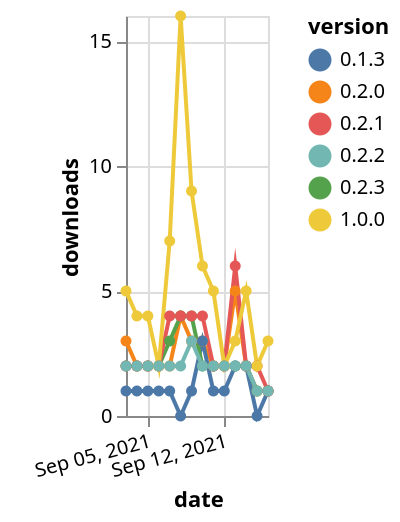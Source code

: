 {"$schema": "https://vega.github.io/schema/vega-lite/v5.json", "description": "A simple bar chart with embedded data.", "data": {"values": [{"date": "2021-09-03", "total": 1568, "delta": 3, "version": "0.2.0"}, {"date": "2021-09-04", "total": 1570, "delta": 2, "version": "0.2.0"}, {"date": "2021-09-05", "total": 1572, "delta": 2, "version": "0.2.0"}, {"date": "2021-09-06", "total": 1574, "delta": 2, "version": "0.2.0"}, {"date": "2021-09-07", "total": 1576, "delta": 2, "version": "0.2.0"}, {"date": "2021-09-08", "total": 1580, "delta": 4, "version": "0.2.0"}, {"date": "2021-09-09", "total": 1583, "delta": 3, "version": "0.2.0"}, {"date": "2021-09-10", "total": 1586, "delta": 3, "version": "0.2.0"}, {"date": "2021-09-11", "total": 1588, "delta": 2, "version": "0.2.0"}, {"date": "2021-09-12", "total": 1590, "delta": 2, "version": "0.2.0"}, {"date": "2021-09-13", "total": 1595, "delta": 5, "version": "0.2.0"}, {"date": "2021-09-14", "total": 1597, "delta": 2, "version": "0.2.0"}, {"date": "2021-09-15", "total": 1598, "delta": 1, "version": "0.2.0"}, {"date": "2021-09-16", "total": 1599, "delta": 1, "version": "0.2.0"}, {"date": "2021-09-03", "total": 333, "delta": 1, "version": "0.1.3"}, {"date": "2021-09-04", "total": 334, "delta": 1, "version": "0.1.3"}, {"date": "2021-09-05", "total": 335, "delta": 1, "version": "0.1.3"}, {"date": "2021-09-06", "total": 336, "delta": 1, "version": "0.1.3"}, {"date": "2021-09-07", "total": 337, "delta": 1, "version": "0.1.3"}, {"date": "2021-09-08", "total": 337, "delta": 0, "version": "0.1.3"}, {"date": "2021-09-09", "total": 338, "delta": 1, "version": "0.1.3"}, {"date": "2021-09-10", "total": 341, "delta": 3, "version": "0.1.3"}, {"date": "2021-09-11", "total": 342, "delta": 1, "version": "0.1.3"}, {"date": "2021-09-12", "total": 343, "delta": 1, "version": "0.1.3"}, {"date": "2021-09-13", "total": 345, "delta": 2, "version": "0.1.3"}, {"date": "2021-09-14", "total": 347, "delta": 2, "version": "0.1.3"}, {"date": "2021-09-15", "total": 347, "delta": 0, "version": "0.1.3"}, {"date": "2021-09-16", "total": 348, "delta": 1, "version": "0.1.3"}, {"date": "2021-09-03", "total": 571, "delta": 2, "version": "0.2.3"}, {"date": "2021-09-04", "total": 573, "delta": 2, "version": "0.2.3"}, {"date": "2021-09-05", "total": 575, "delta": 2, "version": "0.2.3"}, {"date": "2021-09-06", "total": 577, "delta": 2, "version": "0.2.3"}, {"date": "2021-09-07", "total": 580, "delta": 3, "version": "0.2.3"}, {"date": "2021-09-08", "total": 584, "delta": 4, "version": "0.2.3"}, {"date": "2021-09-09", "total": 588, "delta": 4, "version": "0.2.3"}, {"date": "2021-09-10", "total": 590, "delta": 2, "version": "0.2.3"}, {"date": "2021-09-11", "total": 592, "delta": 2, "version": "0.2.3"}, {"date": "2021-09-12", "total": 594, "delta": 2, "version": "0.2.3"}, {"date": "2021-09-13", "total": 596, "delta": 2, "version": "0.2.3"}, {"date": "2021-09-14", "total": 598, "delta": 2, "version": "0.2.3"}, {"date": "2021-09-15", "total": 599, "delta": 1, "version": "0.2.3"}, {"date": "2021-09-16", "total": 600, "delta": 1, "version": "0.2.3"}, {"date": "2021-09-03", "total": 1551, "delta": 2, "version": "0.2.1"}, {"date": "2021-09-04", "total": 1553, "delta": 2, "version": "0.2.1"}, {"date": "2021-09-05", "total": 1555, "delta": 2, "version": "0.2.1"}, {"date": "2021-09-06", "total": 1557, "delta": 2, "version": "0.2.1"}, {"date": "2021-09-07", "total": 1561, "delta": 4, "version": "0.2.1"}, {"date": "2021-09-08", "total": 1565, "delta": 4, "version": "0.2.1"}, {"date": "2021-09-09", "total": 1569, "delta": 4, "version": "0.2.1"}, {"date": "2021-09-10", "total": 1573, "delta": 4, "version": "0.2.1"}, {"date": "2021-09-11", "total": 1575, "delta": 2, "version": "0.2.1"}, {"date": "2021-09-12", "total": 1577, "delta": 2, "version": "0.2.1"}, {"date": "2021-09-13", "total": 1583, "delta": 6, "version": "0.2.1"}, {"date": "2021-09-14", "total": 1585, "delta": 2, "version": "0.2.1"}, {"date": "2021-09-15", "total": 1587, "delta": 2, "version": "0.2.1"}, {"date": "2021-09-16", "total": 1588, "delta": 1, "version": "0.2.1"}, {"date": "2021-09-03", "total": 699, "delta": 5, "version": "1.0.0"}, {"date": "2021-09-04", "total": 703, "delta": 4, "version": "1.0.0"}, {"date": "2021-09-05", "total": 707, "delta": 4, "version": "1.0.0"}, {"date": "2021-09-06", "total": 709, "delta": 2, "version": "1.0.0"}, {"date": "2021-09-07", "total": 716, "delta": 7, "version": "1.0.0"}, {"date": "2021-09-08", "total": 732, "delta": 16, "version": "1.0.0"}, {"date": "2021-09-09", "total": 741, "delta": 9, "version": "1.0.0"}, {"date": "2021-09-10", "total": 747, "delta": 6, "version": "1.0.0"}, {"date": "2021-09-11", "total": 752, "delta": 5, "version": "1.0.0"}, {"date": "2021-09-12", "total": 754, "delta": 2, "version": "1.0.0"}, {"date": "2021-09-13", "total": 757, "delta": 3, "version": "1.0.0"}, {"date": "2021-09-14", "total": 762, "delta": 5, "version": "1.0.0"}, {"date": "2021-09-15", "total": 764, "delta": 2, "version": "1.0.0"}, {"date": "2021-09-16", "total": 767, "delta": 3, "version": "1.0.0"}, {"date": "2021-09-03", "total": 1271, "delta": 2, "version": "0.2.2"}, {"date": "2021-09-04", "total": 1273, "delta": 2, "version": "0.2.2"}, {"date": "2021-09-05", "total": 1275, "delta": 2, "version": "0.2.2"}, {"date": "2021-09-06", "total": 1277, "delta": 2, "version": "0.2.2"}, {"date": "2021-09-07", "total": 1279, "delta": 2, "version": "0.2.2"}, {"date": "2021-09-08", "total": 1281, "delta": 2, "version": "0.2.2"}, {"date": "2021-09-09", "total": 1284, "delta": 3, "version": "0.2.2"}, {"date": "2021-09-10", "total": 1286, "delta": 2, "version": "0.2.2"}, {"date": "2021-09-11", "total": 1288, "delta": 2, "version": "0.2.2"}, {"date": "2021-09-12", "total": 1290, "delta": 2, "version": "0.2.2"}, {"date": "2021-09-13", "total": 1292, "delta": 2, "version": "0.2.2"}, {"date": "2021-09-14", "total": 1294, "delta": 2, "version": "0.2.2"}, {"date": "2021-09-15", "total": 1295, "delta": 1, "version": "0.2.2"}, {"date": "2021-09-16", "total": 1296, "delta": 1, "version": "0.2.2"}]}, "width": "container", "mark": {"type": "line", "point": {"filled": true}}, "encoding": {"x": {"field": "date", "type": "temporal", "timeUnit": "yearmonthdate", "title": "date", "axis": {"labelAngle": -15}}, "y": {"field": "delta", "type": "quantitative", "title": "downloads"}, "color": {"field": "version", "type": "nominal"}, "tooltip": {"field": "delta"}}}
